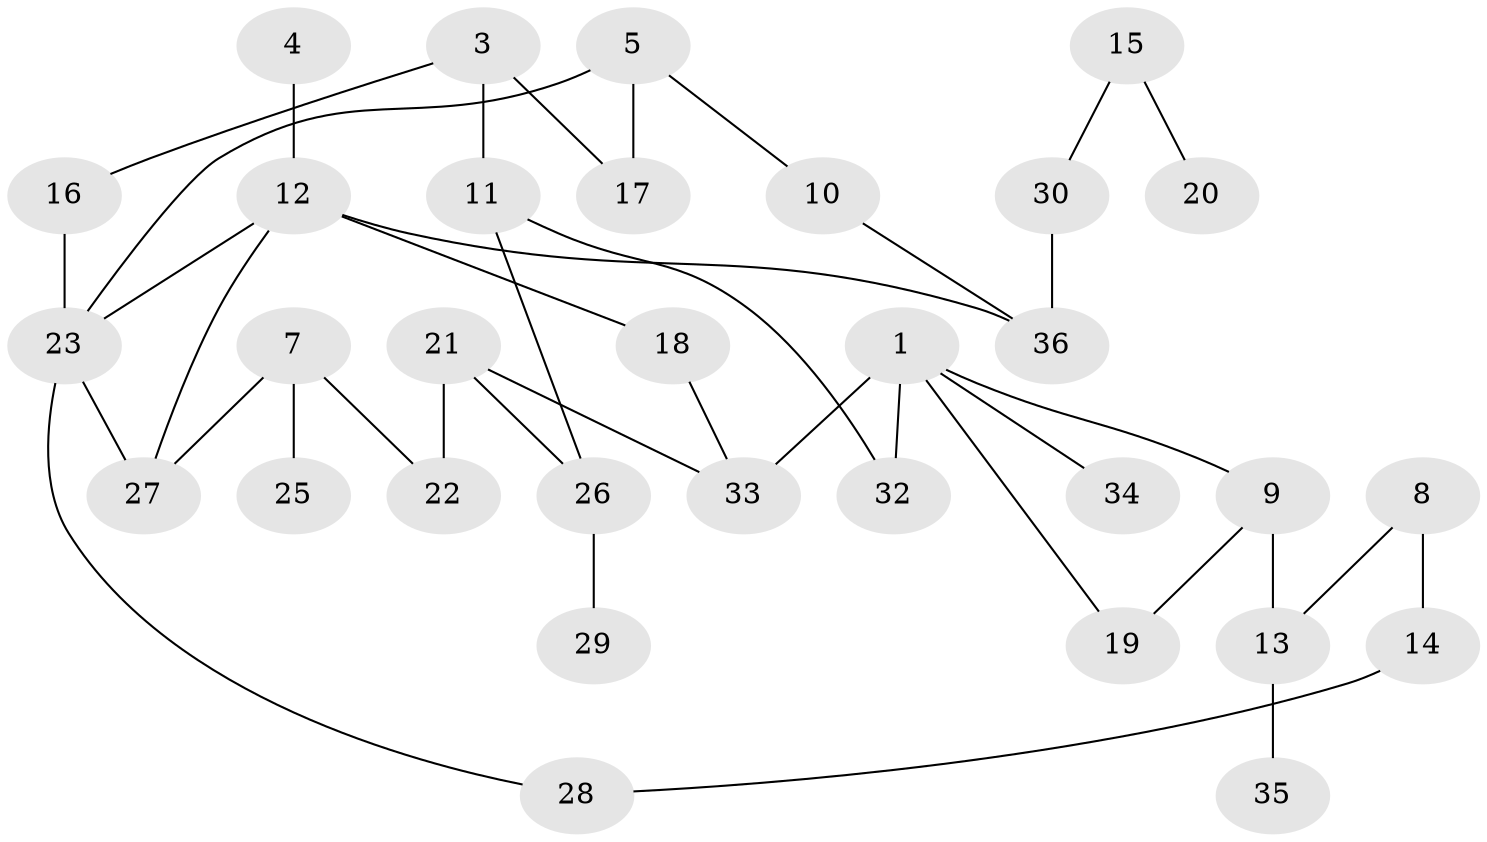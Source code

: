 // original degree distribution, {4: 0.08108108108108109, 0: 0.06756756756756757, 1: 0.21621621621621623, 2: 0.3918918918918919, 3: 0.1891891891891892, 5: 0.05405405405405406}
// Generated by graph-tools (version 1.1) at 2025/33/03/09/25 02:33:34]
// undirected, 32 vertices, 39 edges
graph export_dot {
graph [start="1"]
  node [color=gray90,style=filled];
  1;
  3;
  4;
  5;
  7;
  8;
  9;
  10;
  11;
  12;
  13;
  14;
  15;
  16;
  17;
  18;
  19;
  20;
  21;
  22;
  23;
  25;
  26;
  27;
  28;
  29;
  30;
  32;
  33;
  34;
  35;
  36;
  1 -- 9 [weight=1.0];
  1 -- 19 [weight=1.0];
  1 -- 32 [weight=1.0];
  1 -- 33 [weight=3.0];
  1 -- 34 [weight=1.0];
  3 -- 11 [weight=2.0];
  3 -- 16 [weight=2.0];
  3 -- 17 [weight=1.0];
  4 -- 12 [weight=1.0];
  5 -- 10 [weight=1.0];
  5 -- 17 [weight=1.0];
  5 -- 23 [weight=1.0];
  7 -- 22 [weight=1.0];
  7 -- 25 [weight=1.0];
  7 -- 27 [weight=1.0];
  8 -- 13 [weight=1.0];
  8 -- 14 [weight=1.0];
  9 -- 13 [weight=1.0];
  9 -- 19 [weight=2.0];
  10 -- 36 [weight=1.0];
  11 -- 26 [weight=1.0];
  11 -- 32 [weight=1.0];
  12 -- 18 [weight=1.0];
  12 -- 23 [weight=1.0];
  12 -- 27 [weight=3.0];
  12 -- 36 [weight=1.0];
  13 -- 35 [weight=1.0];
  14 -- 28 [weight=1.0];
  15 -- 20 [weight=1.0];
  15 -- 30 [weight=1.0];
  16 -- 23 [weight=1.0];
  18 -- 33 [weight=1.0];
  21 -- 22 [weight=2.0];
  21 -- 26 [weight=1.0];
  21 -- 33 [weight=1.0];
  23 -- 27 [weight=1.0];
  23 -- 28 [weight=1.0];
  26 -- 29 [weight=1.0];
  30 -- 36 [weight=1.0];
}
